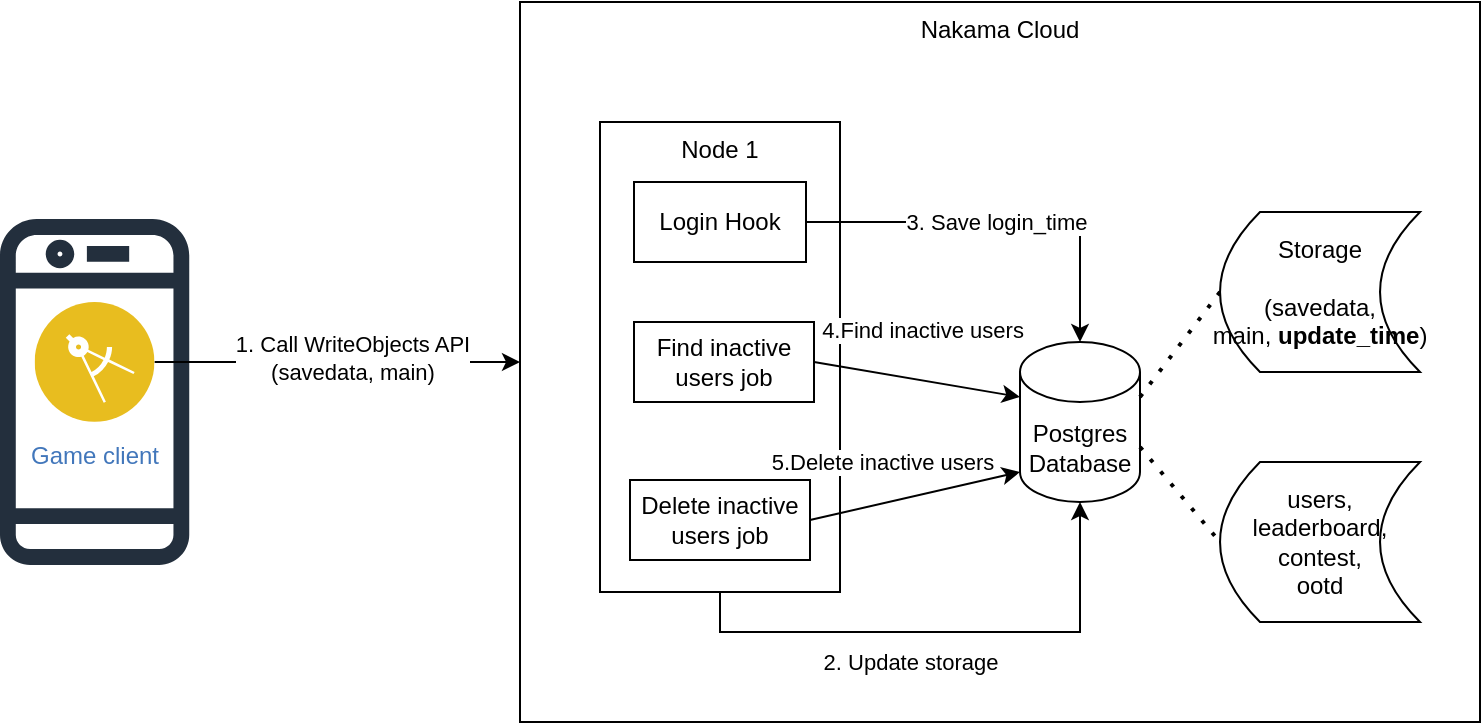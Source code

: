 <mxfile version="24.0.7" type="github" pages="4">
  <diagram name="Delete automatically" id="hhL_TZgKpQ0GGYLbjfJI">
    <mxGraphModel dx="1434" dy="734" grid="1" gridSize="10" guides="1" tooltips="1" connect="1" arrows="1" fold="1" page="1" pageScale="1" pageWidth="827" pageHeight="1169" math="0" shadow="0">
      <root>
        <mxCell id="0" />
        <mxCell id="1" parent="0" />
        <mxCell id="HGWIUg0tq1d76n8q_Acc-24" value="" style="sketch=0;outlineConnect=0;fontColor=#232F3E;gradientColor=none;fillColor=#232F3D;strokeColor=none;dashed=0;verticalLabelPosition=bottom;verticalAlign=top;align=center;html=1;fontSize=12;fontStyle=0;aspect=fixed;pointerEvents=1;shape=mxgraph.aws4.mobile_client;" parent="1" vertex="1">
          <mxGeometry x="20" y="155" width="94.62" height="180" as="geometry" />
        </mxCell>
        <mxCell id="HGWIUg0tq1d76n8q_Acc-1" value="Nakama Cloud" style="rounded=0;whiteSpace=wrap;html=1;verticalAlign=top;" parent="1" vertex="1">
          <mxGeometry x="280" y="50" width="480" height="360" as="geometry" />
        </mxCell>
        <mxCell id="HGWIUg0tq1d76n8q_Acc-11" style="edgeStyle=orthogonalEdgeStyle;rounded=0;orthogonalLoop=1;jettySize=auto;html=1;exitX=1;exitY=0.5;exitDx=0;exitDy=0;entryX=0;entryY=0.5;entryDx=0;entryDy=0;" parent="1" source="HGWIUg0tq1d76n8q_Acc-4" target="HGWIUg0tq1d76n8q_Acc-1" edge="1">
          <mxGeometry relative="1" as="geometry" />
        </mxCell>
        <mxCell id="HGWIUg0tq1d76n8q_Acc-12" value="1. Call WriteObjects API&lt;br&gt;(savedata, main)" style="edgeLabel;html=1;align=center;verticalAlign=middle;resizable=0;points=[];" parent="HGWIUg0tq1d76n8q_Acc-11" vertex="1" connectable="0">
          <mxGeometry x="-0.025" y="3" relative="1" as="geometry">
            <mxPoint x="9" y="1" as="offset" />
          </mxGeometry>
        </mxCell>
        <mxCell id="HGWIUg0tq1d76n8q_Acc-4" value="Game client" style="image;aspect=fixed;perimeter=ellipsePerimeter;html=1;align=center;shadow=0;dashed=0;fontColor=#4277BB;labelBackgroundColor=default;fontSize=12;spacingTop=3;image=img/lib/ibm/applications/mobile_app.svg;" parent="1" vertex="1">
          <mxGeometry x="37.31" y="200" width="60" height="60" as="geometry" />
        </mxCell>
        <mxCell id="HGWIUg0tq1d76n8q_Acc-15" value="Postgres Database" style="shape=cylinder3;whiteSpace=wrap;html=1;boundedLbl=1;backgroundOutline=1;size=15;" parent="1" vertex="1">
          <mxGeometry x="530" y="220" width="60" height="80" as="geometry" />
        </mxCell>
        <mxCell id="HGWIUg0tq1d76n8q_Acc-18" value="" style="endArrow=none;dashed=1;html=1;dashPattern=1 3;strokeWidth=2;rounded=0;entryX=0;entryY=0.5;entryDx=0;entryDy=0;exitX=1;exitY=0;exitDx=0;exitDy=27.5;exitPerimeter=0;" parent="1" source="HGWIUg0tq1d76n8q_Acc-15" target="HGWIUg0tq1d76n8q_Acc-34" edge="1">
          <mxGeometry width="50" height="50" relative="1" as="geometry">
            <mxPoint x="288.31" y="360" as="sourcePoint" />
            <mxPoint x="600" y="225" as="targetPoint" />
          </mxGeometry>
        </mxCell>
        <mxCell id="HGWIUg0tq1d76n8q_Acc-27" value="Node 1" style="rounded=0;whiteSpace=wrap;html=1;verticalAlign=top;" parent="1" vertex="1">
          <mxGeometry x="320" y="110" width="120" height="235" as="geometry" />
        </mxCell>
        <mxCell id="HGWIUg0tq1d76n8q_Acc-21" style="edgeStyle=orthogonalEdgeStyle;rounded=0;orthogonalLoop=1;jettySize=auto;html=1;entryX=0.5;entryY=1;entryDx=0;entryDy=0;entryPerimeter=0;exitX=0.5;exitY=1;exitDx=0;exitDy=0;" parent="1" source="HGWIUg0tq1d76n8q_Acc-27" target="HGWIUg0tq1d76n8q_Acc-15" edge="1">
          <mxGeometry relative="1" as="geometry">
            <mxPoint x="440" y="350" as="sourcePoint" />
            <Array as="points" />
          </mxGeometry>
        </mxCell>
        <mxCell id="HGWIUg0tq1d76n8q_Acc-22" value="2. Update storage" style="edgeLabel;html=1;align=center;verticalAlign=middle;resizable=0;points=[];" parent="HGWIUg0tq1d76n8q_Acc-21" vertex="1" connectable="0">
          <mxGeometry y="3" relative="1" as="geometry">
            <mxPoint x="-18" y="18" as="offset" />
          </mxGeometry>
        </mxCell>
        <mxCell id="HGWIUg0tq1d76n8q_Acc-34" value="Storage&lt;br style=&quot;border-color: var(--border-color);&quot;&gt;&lt;br style=&quot;border-color: var(--border-color);&quot;&gt;(savedata, main,&amp;nbsp;&lt;b style=&quot;border-color: var(--border-color);&quot;&gt;update_time&lt;/b&gt;)" style="shape=dataStorage;whiteSpace=wrap;html=1;fixedSize=1;" parent="1" vertex="1">
          <mxGeometry x="630" y="155" width="100" height="80" as="geometry" />
        </mxCell>
        <mxCell id="HGWIUg0tq1d76n8q_Acc-35" value="users, leaderboard,&lt;br&gt;contest,&lt;br&gt;ootd&lt;br&gt;" style="shape=dataStorage;whiteSpace=wrap;html=1;fixedSize=1;" parent="1" vertex="1">
          <mxGeometry x="630" y="280" width="100" height="80" as="geometry" />
        </mxCell>
        <mxCell id="QBnk1ufEuOahwjNCqXOs-1" value="" style="endArrow=none;dashed=1;html=1;dashPattern=1 3;strokeWidth=2;rounded=0;entryX=0;entryY=0.5;entryDx=0;entryDy=0;exitX=1;exitY=0;exitDx=0;exitDy=52.5;exitPerimeter=0;" parent="1" source="HGWIUg0tq1d76n8q_Acc-15" target="HGWIUg0tq1d76n8q_Acc-35" edge="1">
          <mxGeometry width="50" height="50" relative="1" as="geometry">
            <mxPoint x="570" y="235" as="sourcePoint" />
            <mxPoint x="640" y="155" as="targetPoint" />
          </mxGeometry>
        </mxCell>
        <mxCell id="uckFuHtQ9TXDzUDy4J8K-2" value="Delete inactive users job" style="rounded=0;whiteSpace=wrap;html=1;" parent="1" vertex="1">
          <mxGeometry x="335" y="289" width="90" height="40" as="geometry" />
        </mxCell>
        <mxCell id="uckFuHtQ9TXDzUDy4J8K-3" value="Find inactive users job" style="rounded=0;whiteSpace=wrap;html=1;" parent="1" vertex="1">
          <mxGeometry x="337" y="210" width="90" height="40" as="geometry" />
        </mxCell>
        <mxCell id="HGWIUg0tq1d76n8q_Acc-31" style="rounded=0;orthogonalLoop=1;jettySize=auto;html=1;entryX=0;entryY=0;entryDx=0;entryDy=27.5;entryPerimeter=0;exitX=1;exitY=0.5;exitDx=0;exitDy=0;" parent="1" source="uckFuHtQ9TXDzUDy4J8K-3" target="HGWIUg0tq1d76n8q_Acc-15" edge="1">
          <mxGeometry relative="1" as="geometry">
            <mxPoint x="414" y="170" as="sourcePoint" />
            <mxPoint x="544" y="185" as="targetPoint" />
          </mxGeometry>
        </mxCell>
        <mxCell id="HGWIUg0tq1d76n8q_Acc-32" value="4.Find inactive users" style="edgeLabel;html=1;align=center;verticalAlign=middle;resizable=0;points=[];" parent="HGWIUg0tq1d76n8q_Acc-31" vertex="1" connectable="0">
          <mxGeometry x="0.062" y="-4" relative="1" as="geometry">
            <mxPoint y="-29" as="offset" />
          </mxGeometry>
        </mxCell>
        <mxCell id="uckFuHtQ9TXDzUDy4J8K-4" style="rounded=0;orthogonalLoop=1;jettySize=auto;html=1;entryX=0;entryY=1;entryDx=0;entryDy=-15;entryPerimeter=0;exitX=1;exitY=0.5;exitDx=0;exitDy=0;" parent="1" source="uckFuHtQ9TXDzUDy4J8K-2" target="HGWIUg0tq1d76n8q_Acc-15" edge="1">
          <mxGeometry relative="1" as="geometry">
            <mxPoint x="435" y="230" as="sourcePoint" />
            <mxPoint x="540" y="258" as="targetPoint" />
          </mxGeometry>
        </mxCell>
        <mxCell id="uckFuHtQ9TXDzUDy4J8K-5" value="5.Delete inactive users" style="edgeLabel;html=1;align=center;verticalAlign=middle;resizable=0;points=[];" parent="uckFuHtQ9TXDzUDy4J8K-4" vertex="1" connectable="0">
          <mxGeometry x="0.062" y="-4" relative="1" as="geometry">
            <mxPoint x="-21" y="-20" as="offset" />
          </mxGeometry>
        </mxCell>
        <mxCell id="uckFuHtQ9TXDzUDy4J8K-6" value="Login Hook" style="rounded=0;whiteSpace=wrap;html=1;" parent="1" vertex="1">
          <mxGeometry x="337" y="140" width="86" height="40" as="geometry" />
        </mxCell>
        <mxCell id="uckFuHtQ9TXDzUDy4J8K-7" style="edgeStyle=orthogonalEdgeStyle;rounded=0;orthogonalLoop=1;jettySize=auto;html=1;exitX=1;exitY=0.5;exitDx=0;exitDy=0;entryX=0.5;entryY=0;entryDx=0;entryDy=0;entryPerimeter=0;" parent="1" source="uckFuHtQ9TXDzUDy4J8K-6" target="HGWIUg0tq1d76n8q_Acc-15" edge="1">
          <mxGeometry relative="1" as="geometry" />
        </mxCell>
        <mxCell id="uckFuHtQ9TXDzUDy4J8K-8" value="3. Save login_time" style="edgeLabel;html=1;align=center;verticalAlign=middle;resizable=0;points=[];" parent="uckFuHtQ9TXDzUDy4J8K-7" vertex="1" connectable="0">
          <mxGeometry x="-0.033" relative="1" as="geometry">
            <mxPoint as="offset" />
          </mxGeometry>
        </mxCell>
      </root>
    </mxGraphModel>
  </diagram>
  <diagram name="Delete manually" id="ZTglEnTNiRPboWz-02SK">
    <mxGraphModel dx="1434" dy="734" grid="1" gridSize="10" guides="1" tooltips="1" connect="1" arrows="1" fold="1" page="1" pageScale="1" pageWidth="827" pageHeight="1169" math="0" shadow="0">
      <root>
        <mxCell id="GM9g59Rhw9RuwJUiP0Pc-0" />
        <mxCell id="GM9g59Rhw9RuwJUiP0Pc-1" parent="GM9g59Rhw9RuwJUiP0Pc-0" />
        <mxCell id="GM9g59Rhw9RuwJUiP0Pc-9" value="Nakama" style="rounded=0;whiteSpace=wrap;html=1;verticalAlign=top;" parent="GM9g59Rhw9RuwJUiP0Pc-1" vertex="1">
          <mxGeometry x="330" y="180" width="460" height="400" as="geometry" />
        </mxCell>
        <mxCell id="GM9g59Rhw9RuwJUiP0Pc-7" value="Postgres Database" style="shape=cylinder3;whiteSpace=wrap;html=1;boundedLbl=1;backgroundOutline=1;size=15;" parent="GM9g59Rhw9RuwJUiP0Pc-1" vertex="1">
          <mxGeometry x="571" y="400" width="60" height="80" as="geometry" />
        </mxCell>
        <mxCell id="GM9g59Rhw9RuwJUiP0Pc-8" value="" style="endArrow=none;dashed=1;html=1;dashPattern=1 3;strokeWidth=2;rounded=0;entryX=0;entryY=0.5;entryDx=0;entryDy=0;exitX=1;exitY=0;exitDx=0;exitDy=27.5;exitPerimeter=0;" parent="GM9g59Rhw9RuwJUiP0Pc-1" source="GM9g59Rhw9RuwJUiP0Pc-7" target="GM9g59Rhw9RuwJUiP0Pc-12" edge="1">
          <mxGeometry width="50" height="50" relative="1" as="geometry">
            <mxPoint x="329.31" y="540" as="sourcePoint" />
            <mxPoint x="641" y="405" as="targetPoint" />
          </mxGeometry>
        </mxCell>
        <mxCell id="GM9g59Rhw9RuwJUiP0Pc-12" value="Storage&lt;br style=&quot;border-color: var(--border-color);&quot;&gt;&lt;br style=&quot;border-color: var(--border-color);&quot;&gt;(savedata, main,&amp;nbsp;&lt;b style=&quot;border-color: var(--border-color);&quot;&gt;update_time&lt;/b&gt;)" style="shape=dataStorage;whiteSpace=wrap;html=1;fixedSize=1;" parent="GM9g59Rhw9RuwJUiP0Pc-1" vertex="1">
          <mxGeometry x="671" y="328" width="100" height="80" as="geometry" />
        </mxCell>
        <mxCell id="GM9g59Rhw9RuwJUiP0Pc-13" value="users, leaderboard,&lt;br&gt;contest,&lt;br&gt;ootd&lt;br&gt;" style="shape=dataStorage;whiteSpace=wrap;html=1;fixedSize=1;" parent="GM9g59Rhw9RuwJUiP0Pc-1" vertex="1">
          <mxGeometry x="671" y="450" width="100" height="80" as="geometry" />
        </mxCell>
        <mxCell id="GM9g59Rhw9RuwJUiP0Pc-14" value="" style="endArrow=none;dashed=1;html=1;dashPattern=1 3;strokeWidth=2;rounded=0;entryX=0;entryY=0.5;entryDx=0;entryDy=0;exitX=1;exitY=0;exitDx=0;exitDy=52.5;exitPerimeter=0;" parent="GM9g59Rhw9RuwJUiP0Pc-1" source="GM9g59Rhw9RuwJUiP0Pc-7" target="GM9g59Rhw9RuwJUiP0Pc-13" edge="1">
          <mxGeometry width="50" height="50" relative="1" as="geometry">
            <mxPoint x="611" y="415" as="sourcePoint" />
            <mxPoint x="681" y="335" as="targetPoint" />
          </mxGeometry>
        </mxCell>
        <mxCell id="YNqy-dXRtlxS0iX2qxZw-12" style="edgeStyle=orthogonalEdgeStyle;rounded=0;orthogonalLoop=1;jettySize=auto;html=1;exitX=0.5;exitY=0;exitDx=0;exitDy=0;entryX=1;entryY=0.5;entryDx=0;entryDy=0;dashed=1;" parent="GM9g59Rhw9RuwJUiP0Pc-1" source="GM9g59Rhw9RuwJUiP0Pc-16" target="YNqy-dXRtlxS0iX2qxZw-11" edge="1">
          <mxGeometry relative="1" as="geometry">
            <Array as="points">
              <mxPoint x="418" y="450" />
            </Array>
          </mxGeometry>
        </mxCell>
        <mxCell id="YNqy-dXRtlxS0iX2qxZw-13" value="1.b.Write inactive users" style="edgeLabel;html=1;align=center;verticalAlign=middle;resizable=0;points=[];" parent="YNqy-dXRtlxS0iX2qxZw-12" vertex="1" connectable="0">
          <mxGeometry x="0.102" y="1" relative="1" as="geometry">
            <mxPoint x="-12" y="3" as="offset" />
          </mxGeometry>
        </mxCell>
        <mxCell id="GM9g59Rhw9RuwJUiP0Pc-16" value="Export inactive user RPC" style="rounded=0;whiteSpace=wrap;html=1;" parent="GM9g59Rhw9RuwJUiP0Pc-1" vertex="1">
          <mxGeometry x="373" y="480" width="90" height="40" as="geometry" />
        </mxCell>
        <mxCell id="GM9g59Rhw9RuwJUiP0Pc-17" style="rounded=0;orthogonalLoop=1;jettySize=auto;html=1;entryX=0.5;entryY=1;entryDx=0;entryDy=0;entryPerimeter=0;exitX=1;exitY=0.5;exitDx=0;exitDy=0;edgeStyle=orthogonalEdgeStyle;" parent="GM9g59Rhw9RuwJUiP0Pc-1" source="GM9g59Rhw9RuwJUiP0Pc-16" target="GM9g59Rhw9RuwJUiP0Pc-7" edge="1">
          <mxGeometry relative="1" as="geometry">
            <mxPoint x="455" y="350" as="sourcePoint" />
            <mxPoint x="585" y="365" as="targetPoint" />
            <Array as="points">
              <mxPoint x="601" y="500" />
            </Array>
          </mxGeometry>
        </mxCell>
        <mxCell id="GM9g59Rhw9RuwJUiP0Pc-18" value="1.a. Query inactive users" style="edgeLabel;html=1;align=center;verticalAlign=middle;resizable=0;points=[];" parent="GM9g59Rhw9RuwJUiP0Pc-17" vertex="1" connectable="0">
          <mxGeometry x="0.062" y="-4" relative="1" as="geometry">
            <mxPoint x="-6" y="-4" as="offset" />
          </mxGeometry>
        </mxCell>
        <mxCell id="8m-NJmn6-bi0uEhqBZd7-4" value="Delete users RPC" style="rounded=0;whiteSpace=wrap;html=1;" parent="GM9g59Rhw9RuwJUiP0Pc-1" vertex="1">
          <mxGeometry x="380" y="220" width="90" height="40" as="geometry" />
        </mxCell>
        <mxCell id="YNqy-dXRtlxS0iX2qxZw-4" style="edgeStyle=orthogonalEdgeStyle;rounded=0;orthogonalLoop=1;jettySize=auto;html=1;exitX=1;exitY=0.5;exitDx=0;exitDy=0;entryX=0.5;entryY=0;entryDx=0;entryDy=0;entryPerimeter=0;" parent="GM9g59Rhw9RuwJUiP0Pc-1" source="8m-NJmn6-bi0uEhqBZd7-4" target="GM9g59Rhw9RuwJUiP0Pc-7" edge="1">
          <mxGeometry relative="1" as="geometry" />
        </mxCell>
        <mxCell id="YNqy-dXRtlxS0iX2qxZw-5" value="4.a. Delete users from DB" style="edgeLabel;html=1;align=center;verticalAlign=middle;resizable=0;points=[];" parent="YNqy-dXRtlxS0iX2qxZw-4" vertex="1" connectable="0">
          <mxGeometry x="-0.467" relative="1" as="geometry">
            <mxPoint x="23" y="-10" as="offset" />
          </mxGeometry>
        </mxCell>
        <mxCell id="YNqy-dXRtlxS0iX2qxZw-7" style="edgeStyle=orthogonalEdgeStyle;rounded=0;orthogonalLoop=1;jettySize=auto;html=1;exitX=1;exitY=0.5;exitDx=0;exitDy=0;entryX=0.5;entryY=1;entryDx=0;entryDy=0;" parent="GM9g59Rhw9RuwJUiP0Pc-1" source="YNqy-dXRtlxS0iX2qxZw-6" target="GM9g59Rhw9RuwJUiP0Pc-16" edge="1">
          <mxGeometry relative="1" as="geometry">
            <Array as="points">
              <mxPoint x="190" y="550" />
              <mxPoint x="418" y="550" />
            </Array>
          </mxGeometry>
        </mxCell>
        <mxCell id="YNqy-dXRtlxS0iX2qxZw-8" value="1.Export inactive user ids" style="edgeLabel;html=1;align=center;verticalAlign=middle;resizable=0;points=[];" parent="YNqy-dXRtlxS0iX2qxZw-7" vertex="1" connectable="0">
          <mxGeometry x="-0.276" y="-1" relative="1" as="geometry">
            <mxPoint x="10" y="-11" as="offset" />
          </mxGeometry>
        </mxCell>
        <mxCell id="YNqy-dXRtlxS0iX2qxZw-9" style="edgeStyle=orthogonalEdgeStyle;rounded=0;orthogonalLoop=1;jettySize=auto;html=1;exitX=1;exitY=0.5;exitDx=0;exitDy=0;entryX=0;entryY=0.5;entryDx=0;entryDy=0;exitPerimeter=0;" parent="GM9g59Rhw9RuwJUiP0Pc-1" source="w0EcY5rJcMxAKFk-yMkE-1" target="8m-NJmn6-bi0uEhqBZd7-4" edge="1">
          <mxGeometry relative="1" as="geometry" />
        </mxCell>
        <mxCell id="YNqy-dXRtlxS0iX2qxZw-10" value="4.Delete selected users" style="edgeLabel;html=1;align=center;verticalAlign=middle;resizable=0;points=[];" parent="YNqy-dXRtlxS0iX2qxZw-9" vertex="1" connectable="0">
          <mxGeometry x="0.063" relative="1" as="geometry">
            <mxPoint as="offset" />
          </mxGeometry>
        </mxCell>
        <mxCell id="YNqy-dXRtlxS0iX2qxZw-6" value="Postman" style="rounded=0;whiteSpace=wrap;html=1;" parent="GM9g59Rhw9RuwJUiP0Pc-1" vertex="1">
          <mxGeometry x="70" y="520" width="120" height="60" as="geometry" />
        </mxCell>
        <mxCell id="w0EcY5rJcMxAKFk-yMkE-3" style="edgeStyle=orthogonalEdgeStyle;rounded=0;orthogonalLoop=1;jettySize=auto;html=1;exitX=0.5;exitY=0;exitDx=0;exitDy=0;" edge="1" parent="GM9g59Rhw9RuwJUiP0Pc-1" source="YNqy-dXRtlxS0iX2qxZw-11" target="w0EcY5rJcMxAKFk-yMkE-2">
          <mxGeometry relative="1" as="geometry" />
        </mxCell>
        <mxCell id="w0EcY5rJcMxAKFk-yMkE-4" value="3.Export" style="edgeLabel;html=1;align=center;verticalAlign=middle;resizable=0;points=[];" vertex="1" connectable="0" parent="w0EcY5rJcMxAKFk-yMkE-3">
          <mxGeometry x="-0.143" relative="1" as="geometry">
            <mxPoint as="offset" />
          </mxGeometry>
        </mxCell>
        <mxCell id="YNqy-dXRtlxS0iX2qxZw-11" value="Google Sheets" style="rounded=0;whiteSpace=wrap;html=1;" parent="GM9g59Rhw9RuwJUiP0Pc-1" vertex="1">
          <mxGeometry x="73.75" y="420" width="120" height="60" as="geometry" />
        </mxCell>
        <mxCell id="YNqy-dXRtlxS0iX2qxZw-14" value="2.Verify and select users to be deleted" style="text;html=1;strokeColor=none;fillColor=none;align=center;verticalAlign=middle;whiteSpace=wrap;rounded=0;" parent="GM9g59Rhw9RuwJUiP0Pc-1" vertex="1">
          <mxGeometry x="180" y="390" width="120" height="30" as="geometry" />
        </mxCell>
        <mxCell id="w0EcY5rJcMxAKFk-yMkE-1" value="Delete user scripts" style="verticalLabelPosition=bottom;html=1;verticalAlign=top;align=center;strokeColor=none;fillColor=#00BEF2;shape=mxgraph.azure.script_file;pointerEvents=1;" vertex="1" parent="GM9g59Rhw9RuwJUiP0Pc-1">
          <mxGeometry x="110" y="215" width="47.5" height="50" as="geometry" />
        </mxCell>
        <mxCell id="w0EcY5rJcMxAKFk-yMkE-2" value="CSV files" style="sketch=0;pointerEvents=1;shadow=0;dashed=0;html=1;strokeColor=none;fillColor=#505050;labelPosition=center;verticalLabelPosition=bottom;verticalAlign=top;outlineConnect=0;align=center;shape=mxgraph.office.users.csv_file;" vertex="1" parent="GM9g59Rhw9RuwJUiP0Pc-1">
          <mxGeometry x="104.25" y="320" width="59" height="43" as="geometry" />
        </mxCell>
        <mxCell id="w0EcY5rJcMxAKFk-yMkE-5" style="edgeStyle=orthogonalEdgeStyle;rounded=0;orthogonalLoop=1;jettySize=auto;html=1;entryX=0.5;entryY=1;entryDx=0;entryDy=0;entryPerimeter=0;" edge="1" parent="GM9g59Rhw9RuwJUiP0Pc-1" source="w0EcY5rJcMxAKFk-yMkE-2" target="w0EcY5rJcMxAKFk-yMkE-1">
          <mxGeometry relative="1" as="geometry" />
        </mxCell>
      </root>
    </mxGraphModel>
  </diagram>
  <diagram name="Delete manually 的副本" id="Gh_eIIbLJFfqNDTix-kt">
    <mxGraphModel dx="1434" dy="734" grid="1" gridSize="10" guides="1" tooltips="1" connect="1" arrows="1" fold="1" page="1" pageScale="1" pageWidth="827" pageHeight="1169" math="0" shadow="0">
      <root>
        <mxCell id="zO2C4XFcVPTfNPBZEEYH-0" />
        <mxCell id="zO2C4XFcVPTfNPBZEEYH-1" parent="zO2C4XFcVPTfNPBZEEYH-0" />
        <mxCell id="zO2C4XFcVPTfNPBZEEYH-2" value="Nakama" style="rounded=0;whiteSpace=wrap;html=1;verticalAlign=top;" vertex="1" parent="zO2C4XFcVPTfNPBZEEYH-1">
          <mxGeometry x="330" y="290" width="460" height="290" as="geometry" />
        </mxCell>
        <mxCell id="zO2C4XFcVPTfNPBZEEYH-3" value="Postgres Database" style="shape=cylinder3;whiteSpace=wrap;html=1;boundedLbl=1;backgroundOutline=1;size=15;" vertex="1" parent="zO2C4XFcVPTfNPBZEEYH-1">
          <mxGeometry x="571" y="400" width="60" height="80" as="geometry" />
        </mxCell>
        <mxCell id="zO2C4XFcVPTfNPBZEEYH-4" value="" style="endArrow=none;dashed=1;html=1;dashPattern=1 3;strokeWidth=2;rounded=0;entryX=0;entryY=0.5;entryDx=0;entryDy=0;exitX=1;exitY=0;exitDx=0;exitDy=27.5;exitPerimeter=0;" edge="1" parent="zO2C4XFcVPTfNPBZEEYH-1" source="zO2C4XFcVPTfNPBZEEYH-3" target="zO2C4XFcVPTfNPBZEEYH-5">
          <mxGeometry width="50" height="50" relative="1" as="geometry">
            <mxPoint x="329.31" y="540" as="sourcePoint" />
            <mxPoint x="641" y="405" as="targetPoint" />
          </mxGeometry>
        </mxCell>
        <mxCell id="zO2C4XFcVPTfNPBZEEYH-5" value="Storage&lt;br style=&quot;border-color: var(--border-color);&quot;&gt;&lt;br style=&quot;border-color: var(--border-color);&quot;&gt;(savedata, main,&amp;nbsp;&lt;b style=&quot;border-color: var(--border-color);&quot;&gt;update_time&lt;/b&gt;)" style="shape=dataStorage;whiteSpace=wrap;html=1;fixedSize=1;" vertex="1" parent="zO2C4XFcVPTfNPBZEEYH-1">
          <mxGeometry x="671" y="328" width="100" height="80" as="geometry" />
        </mxCell>
        <mxCell id="zO2C4XFcVPTfNPBZEEYH-6" value="users, leaderboard,&lt;br&gt;contest,&lt;br&gt;ootd&lt;br&gt;" style="shape=dataStorage;whiteSpace=wrap;html=1;fixedSize=1;" vertex="1" parent="zO2C4XFcVPTfNPBZEEYH-1">
          <mxGeometry x="671" y="450" width="100" height="80" as="geometry" />
        </mxCell>
        <mxCell id="zO2C4XFcVPTfNPBZEEYH-7" value="" style="endArrow=none;dashed=1;html=1;dashPattern=1 3;strokeWidth=2;rounded=0;entryX=0;entryY=0.5;entryDx=0;entryDy=0;exitX=1;exitY=0;exitDx=0;exitDy=52.5;exitPerimeter=0;" edge="1" parent="zO2C4XFcVPTfNPBZEEYH-1" source="zO2C4XFcVPTfNPBZEEYH-3" target="zO2C4XFcVPTfNPBZEEYH-6">
          <mxGeometry width="50" height="50" relative="1" as="geometry">
            <mxPoint x="611" y="415" as="sourcePoint" />
            <mxPoint x="681" y="335" as="targetPoint" />
          </mxGeometry>
        </mxCell>
        <mxCell id="zO2C4XFcVPTfNPBZEEYH-8" style="edgeStyle=orthogonalEdgeStyle;rounded=0;orthogonalLoop=1;jettySize=auto;html=1;exitX=0;exitY=0.75;exitDx=0;exitDy=0;entryX=1;entryY=0.5;entryDx=0;entryDy=0;dashed=1;" edge="1" parent="zO2C4XFcVPTfNPBZEEYH-1" source="zO2C4XFcVPTfNPBZEEYH-10" target="zO2C4XFcVPTfNPBZEEYH-24">
          <mxGeometry relative="1" as="geometry">
            <Array as="points">
              <mxPoint x="270" y="438" />
              <mxPoint x="270" y="500" />
            </Array>
          </mxGeometry>
        </mxCell>
        <mxCell id="zO2C4XFcVPTfNPBZEEYH-9" value="1.b.Write inactive users" style="edgeLabel;html=1;align=center;verticalAlign=middle;resizable=0;points=[];" vertex="1" connectable="0" parent="zO2C4XFcVPTfNPBZEEYH-8">
          <mxGeometry x="0.102" y="1" relative="1" as="geometry">
            <mxPoint x="-12" y="3" as="offset" />
          </mxGeometry>
        </mxCell>
        <mxCell id="zO2C4XFcVPTfNPBZEEYH-10" value="Export inactive user RPC" style="rounded=0;whiteSpace=wrap;html=1;" vertex="1" parent="zO2C4XFcVPTfNPBZEEYH-1">
          <mxGeometry x="373" y="408" width="90" height="40" as="geometry" />
        </mxCell>
        <mxCell id="zO2C4XFcVPTfNPBZEEYH-11" style="rounded=0;orthogonalLoop=1;jettySize=auto;html=1;entryX=0;entryY=0;entryDx=0;entryDy=27.5;entryPerimeter=0;exitX=1;exitY=0.5;exitDx=0;exitDy=0;edgeStyle=orthogonalEdgeStyle;" edge="1" parent="zO2C4XFcVPTfNPBZEEYH-1" source="zO2C4XFcVPTfNPBZEEYH-10" target="zO2C4XFcVPTfNPBZEEYH-3">
          <mxGeometry relative="1" as="geometry">
            <mxPoint x="455" y="350" as="sourcePoint" />
            <mxPoint x="585" y="365" as="targetPoint" />
          </mxGeometry>
        </mxCell>
        <mxCell id="zO2C4XFcVPTfNPBZEEYH-12" value="1.a. Query inactive users" style="edgeLabel;html=1;align=center;verticalAlign=middle;resizable=0;points=[];" vertex="1" connectable="0" parent="zO2C4XFcVPTfNPBZEEYH-11">
          <mxGeometry x="0.062" y="-4" relative="1" as="geometry">
            <mxPoint y="-31" as="offset" />
          </mxGeometry>
        </mxCell>
        <mxCell id="zO2C4XFcVPTfNPBZEEYH-13" value="Login Hook" style="rounded=0;whiteSpace=wrap;html=1;" vertex="1" parent="zO2C4XFcVPTfNPBZEEYH-1">
          <mxGeometry x="375" y="500" width="86" height="40" as="geometry" />
        </mxCell>
        <mxCell id="zO2C4XFcVPTfNPBZEEYH-14" style="edgeStyle=orthogonalEdgeStyle;rounded=0;orthogonalLoop=1;jettySize=auto;html=1;exitX=1;exitY=0.5;exitDx=0;exitDy=0;entryX=0.5;entryY=1;entryDx=0;entryDy=0;entryPerimeter=0;" edge="1" parent="zO2C4XFcVPTfNPBZEEYH-1" source="zO2C4XFcVPTfNPBZEEYH-13" target="zO2C4XFcVPTfNPBZEEYH-3">
          <mxGeometry relative="1" as="geometry" />
        </mxCell>
        <mxCell id="zO2C4XFcVPTfNPBZEEYH-15" value="4.Save login_time" style="edgeLabel;html=1;align=center;verticalAlign=middle;resizable=0;points=[];" vertex="1" connectable="0" parent="zO2C4XFcVPTfNPBZEEYH-14">
          <mxGeometry x="-0.033" relative="1" as="geometry">
            <mxPoint x="-18" as="offset" />
          </mxGeometry>
        </mxCell>
        <mxCell id="zO2C4XFcVPTfNPBZEEYH-16" value="Delete users RPC" style="rounded=0;whiteSpace=wrap;html=1;" vertex="1" parent="zO2C4XFcVPTfNPBZEEYH-1">
          <mxGeometry x="373" y="320" width="90" height="40" as="geometry" />
        </mxCell>
        <mxCell id="zO2C4XFcVPTfNPBZEEYH-17" style="edgeStyle=orthogonalEdgeStyle;rounded=0;orthogonalLoop=1;jettySize=auto;html=1;exitX=1;exitY=0.5;exitDx=0;exitDy=0;entryX=0.5;entryY=0;entryDx=0;entryDy=0;entryPerimeter=0;" edge="1" parent="zO2C4XFcVPTfNPBZEEYH-1" source="zO2C4XFcVPTfNPBZEEYH-16" target="zO2C4XFcVPTfNPBZEEYH-3">
          <mxGeometry relative="1" as="geometry" />
        </mxCell>
        <mxCell id="zO2C4XFcVPTfNPBZEEYH-18" value="3.a. Delete users from DB" style="edgeLabel;html=1;align=center;verticalAlign=middle;resizable=0;points=[];" vertex="1" connectable="0" parent="zO2C4XFcVPTfNPBZEEYH-17">
          <mxGeometry x="-0.467" relative="1" as="geometry">
            <mxPoint x="23" y="-10" as="offset" />
          </mxGeometry>
        </mxCell>
        <mxCell id="zO2C4XFcVPTfNPBZEEYH-19" style="edgeStyle=orthogonalEdgeStyle;rounded=0;orthogonalLoop=1;jettySize=auto;html=1;exitX=1;exitY=0.75;exitDx=0;exitDy=0;entryX=0;entryY=0.5;entryDx=0;entryDy=0;" edge="1" parent="zO2C4XFcVPTfNPBZEEYH-1" source="zO2C4XFcVPTfNPBZEEYH-23" target="zO2C4XFcVPTfNPBZEEYH-10">
          <mxGeometry relative="1" as="geometry">
            <Array as="points">
              <mxPoint x="220" y="405" />
              <mxPoint x="220" y="400" />
              <mxPoint x="270" y="400" />
              <mxPoint x="270" y="428" />
            </Array>
          </mxGeometry>
        </mxCell>
        <mxCell id="zO2C4XFcVPTfNPBZEEYH-20" value="1.Export inactive user ids" style="edgeLabel;html=1;align=center;verticalAlign=middle;resizable=0;points=[];" vertex="1" connectable="0" parent="zO2C4XFcVPTfNPBZEEYH-19">
          <mxGeometry x="-0.276" y="-1" relative="1" as="geometry">
            <mxPoint as="offset" />
          </mxGeometry>
        </mxCell>
        <mxCell id="zO2C4XFcVPTfNPBZEEYH-21" style="edgeStyle=orthogonalEdgeStyle;rounded=0;orthogonalLoop=1;jettySize=auto;html=1;exitX=1;exitY=0.25;exitDx=0;exitDy=0;entryX=0;entryY=0.5;entryDx=0;entryDy=0;" edge="1" parent="zO2C4XFcVPTfNPBZEEYH-1" source="zO2C4XFcVPTfNPBZEEYH-23" target="zO2C4XFcVPTfNPBZEEYH-16">
          <mxGeometry relative="1" as="geometry" />
        </mxCell>
        <mxCell id="zO2C4XFcVPTfNPBZEEYH-22" value="3.Delete selected users" style="edgeLabel;html=1;align=center;verticalAlign=middle;resizable=0;points=[];" vertex="1" connectable="0" parent="zO2C4XFcVPTfNPBZEEYH-21">
          <mxGeometry x="0.063" relative="1" as="geometry">
            <mxPoint as="offset" />
          </mxGeometry>
        </mxCell>
        <mxCell id="zO2C4XFcVPTfNPBZEEYH-23" value="BE Dashboard" style="rounded=0;whiteSpace=wrap;html=1;" vertex="1" parent="zO2C4XFcVPTfNPBZEEYH-1">
          <mxGeometry x="60" y="360" width="120" height="60" as="geometry" />
        </mxCell>
        <mxCell id="zO2C4XFcVPTfNPBZEEYH-24" value="Google Sheets" style="rounded=0;whiteSpace=wrap;html=1;" vertex="1" parent="zO2C4XFcVPTfNPBZEEYH-1">
          <mxGeometry x="60" y="470" width="120" height="60" as="geometry" />
        </mxCell>
        <mxCell id="zO2C4XFcVPTfNPBZEEYH-25" value="2.Verify and select users to be deleted" style="text;html=1;strokeColor=none;fillColor=none;align=center;verticalAlign=middle;whiteSpace=wrap;rounded=0;" vertex="1" parent="zO2C4XFcVPTfNPBZEEYH-1">
          <mxGeometry x="60" y="540" width="120" height="30" as="geometry" />
        </mxCell>
      </root>
    </mxGraphModel>
  </diagram>
  <diagram id="E4FjHj9IYYF1XGPrTtGR" name="第 3 页">
    <mxGraphModel dx="1434" dy="734" grid="1" gridSize="10" guides="1" tooltips="1" connect="1" arrows="1" fold="1" page="1" pageScale="1" pageWidth="827" pageHeight="1169" math="0" shadow="0">
      <root>
        <mxCell id="0" />
        <mxCell id="1" parent="0" />
      </root>
    </mxGraphModel>
  </diagram>
</mxfile>
